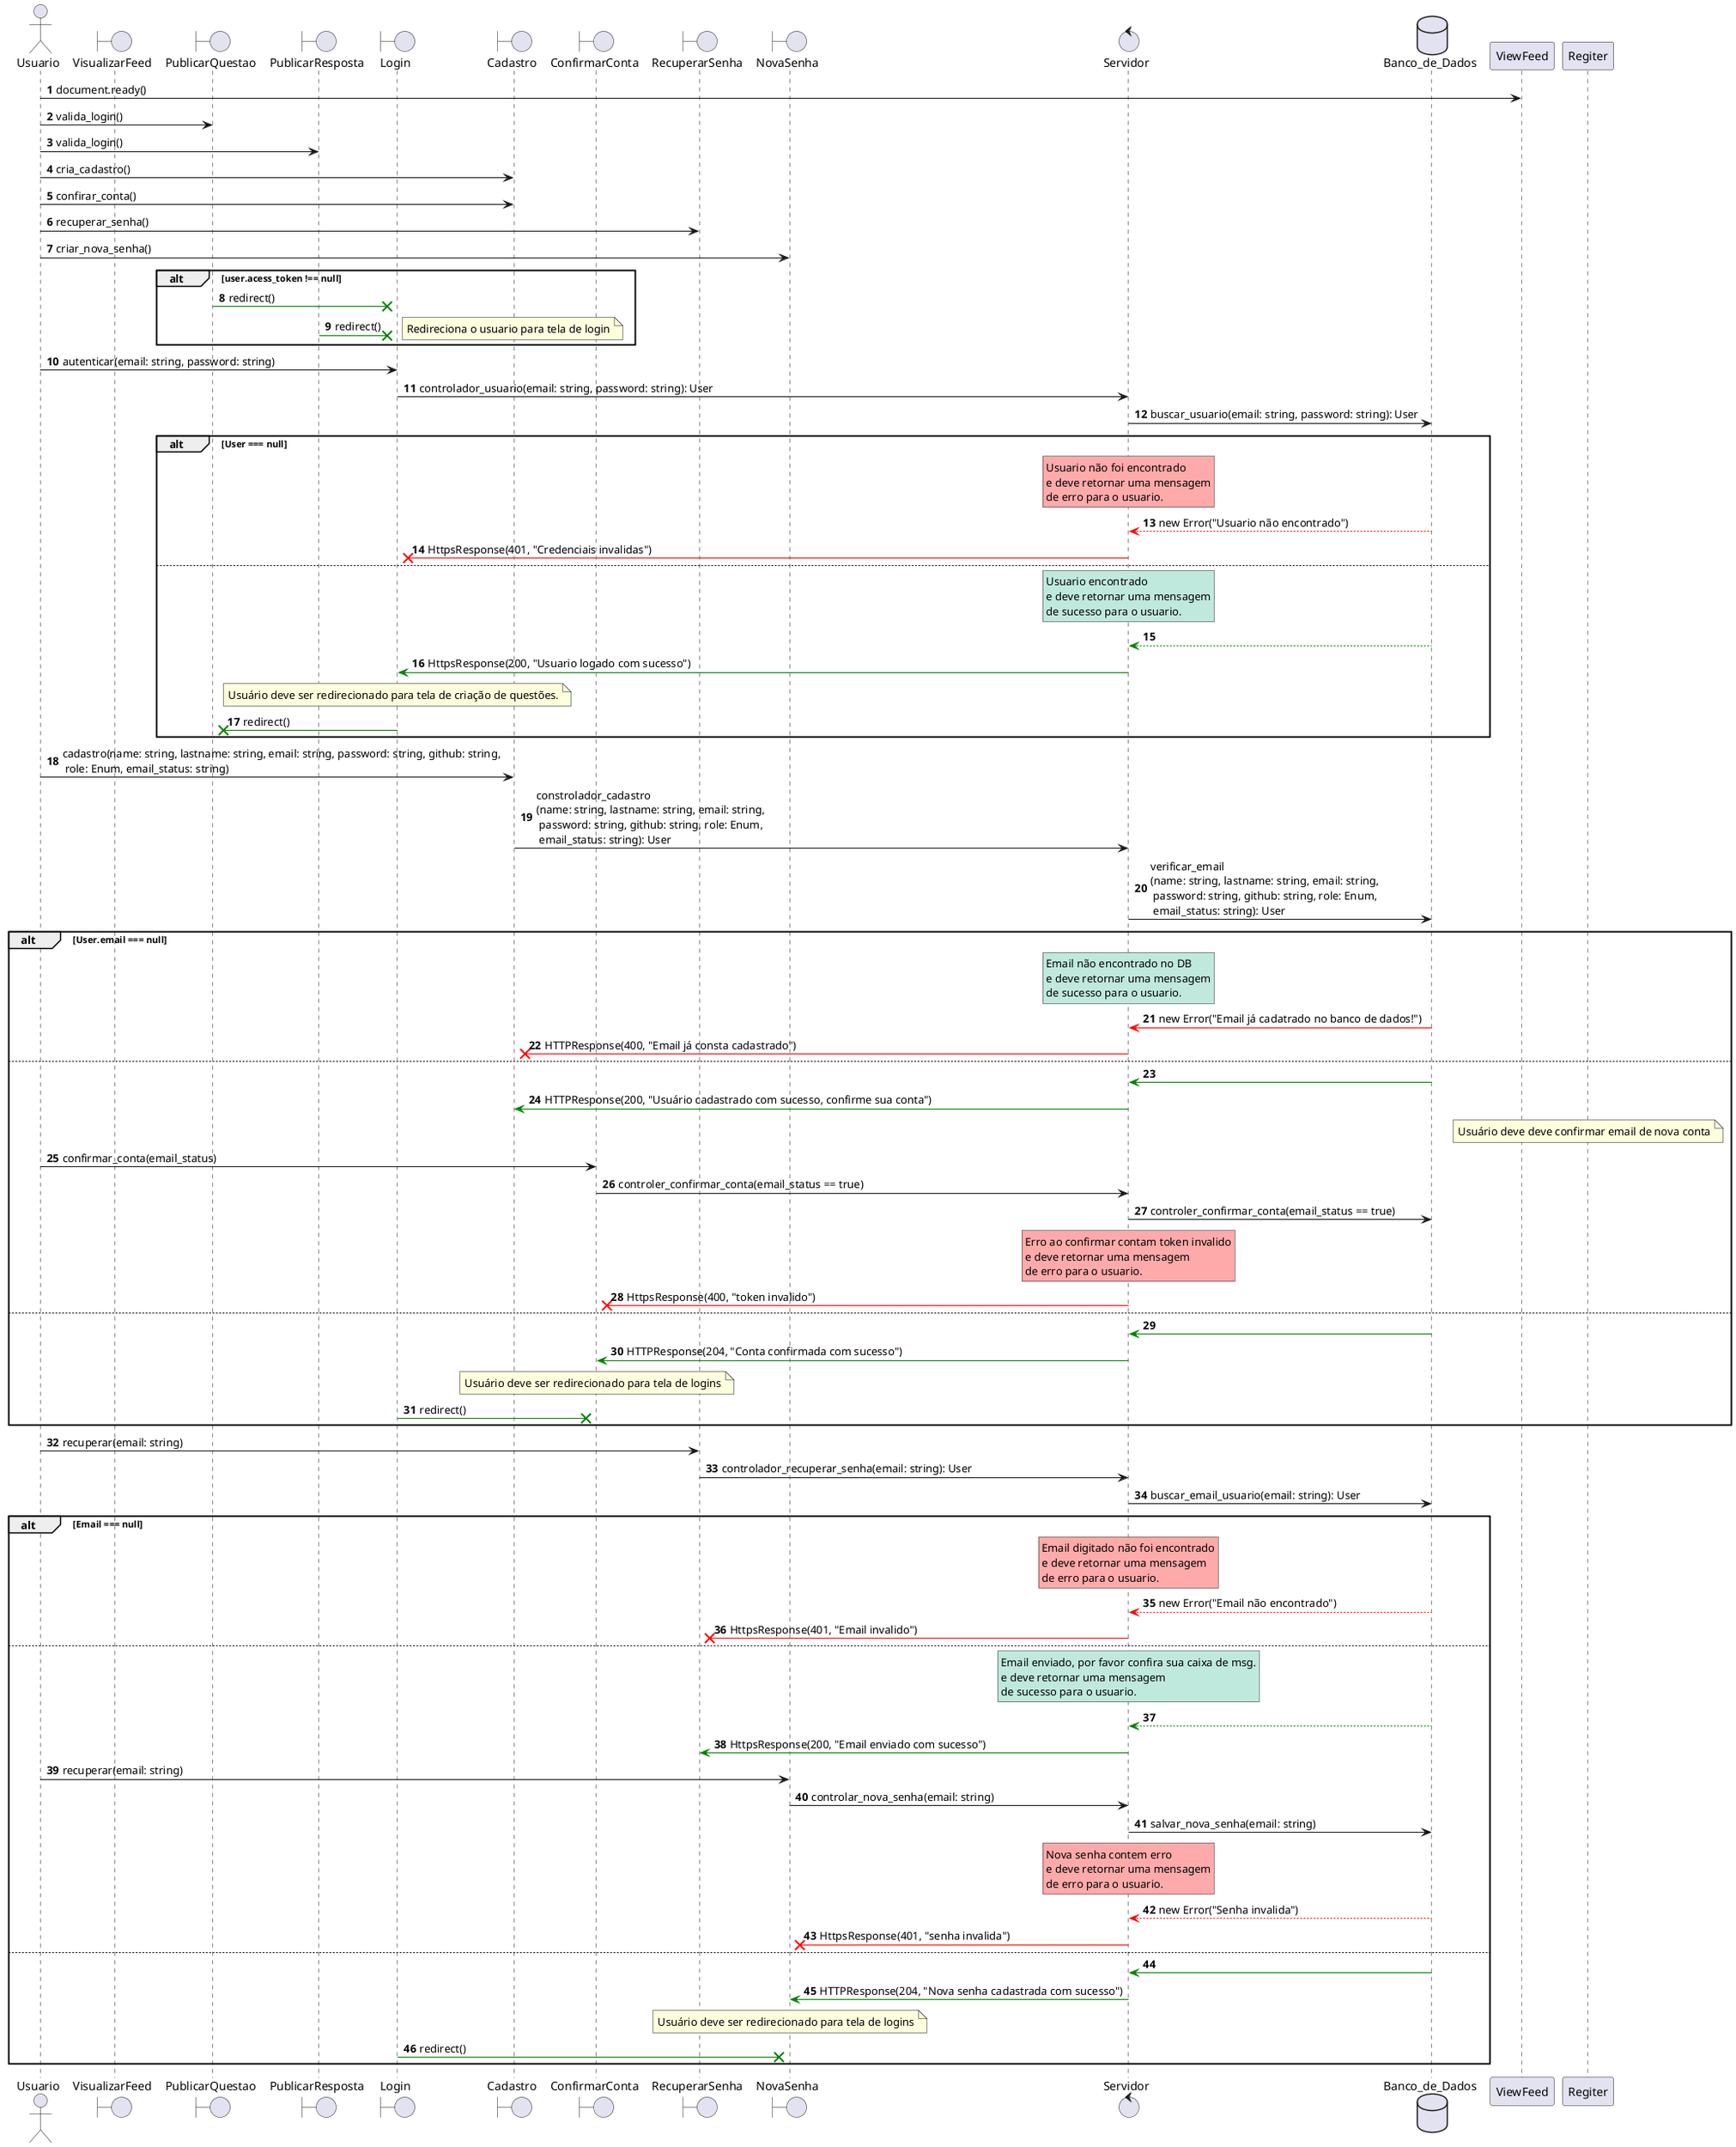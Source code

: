 @startuml
autonumber

actor Usuario as User
boundary VisualizarFeed as viewFeed
boundary PublicarQuestao as PublicQuestion
boundary PublicarResposta as PublicAnswer
boundary Login as Login
boundary Cadastro as Register
boundary ConfirmarConta as ConfirmAccount
boundary RecuperarSenha as RecoveryPassword
boundary NovaSenha as NewPassword
control     Servidor       as System
database    Banco_de_Dados as DB

User -> ViewFeed : document.ready()
User -> PublicQuestion : valida_login()
User -> PublicAnswer: valida_login()
User -> Register : cria_cadastro()
User -> Register : confirar_conta()
User -> RecoveryPassword: recuperar_senha()
User -> NewPassword: criar_nova_senha()

alt user.acess_token !== null
    PublicQuestion -[#green]x Login: redirect()
    PublicAnswer-[#green]x Login: redirect()
    note right: Redireciona o usuario para tela de login
end

User -> Login: autenticar(email: string, password: string)
Login -> System : controlador_usuario(email: string, password: string): User
System -> DB: buscar_usuario(email: string, password: string): User

alt User === null
    rnote over System #FFAAAA: Usuario não foi encontrado\ne deve retornar uma mensagem\nde erro para o usuario.
    DB --[#red]> System: new Error("Usuario não encontrado")
    System -[#red]x Login: HttpsResponse(401, "Credenciais invalidas")
else
    rnote over System #c0e9dd: Usuario encontrado\ne deve retornar uma mensagem\nde sucesso para o usuario.
    DB --[#green]> System:
    System -[#green]> Login: HttpsResponse(200, "Usuario logado com sucesso")
    note over Login: Usuário deve ser redirecionado para tela de criação de questões.
    Login -[#green]x PublicQuestion: redirect()
end

User -> Register: cadastro(name: string, lastname: string, email: string, password: string, github: string,\n role: Enum, email_status: string)

Register -> System: constrolador_cadastro\n(name: string, lastname: string, email: string,\n password: string, github: string, role: Enum,\n email_status: string): User

System -> DB: verificar_email\n(name: string, lastname: string, email: string,\n password: string, github: string, role: Enum,\n email_status: string): User

alt User.email === null
    rnote over System #c0e9dd: Email não encontrado no DB\ne deve retornar uma mensagem\nde sucesso para o usuario.
    DB -[#red]> System: new Error("Email já cadatrado no banco de dados!")
    System -[#red]x Register: HTTPResponse(400, "Email já consta cadastrado")
else
    DB -[#green]> System:
    System -[#green]> Register: HTTPResponse(200, "Usuário cadastrado com sucesso, confirme sua conta")
    note over Regiter: Usuário deve deve confirmar email de nova conta
    User -> ConfirmAccount: confirmar_conta(email_status)
    ConfirmAccount -> System: controler_confirmar_conta(email_status == true)
    System -> DB: controler_confirmar_conta(email_status == true)
    rnote over System #FFAAAA: Erro ao confirmar contam token invalido\ne deve retornar uma mensagem\nde erro para o usuario.
    System -[#red]x ConfirmAccount: HttpsResponse(400, "token invalido")
else
    DB -[#green]> System:
    System -[#green]> ConfirmAccount: HTTPResponse(204, "Conta confirmada com sucesso")
    note over ConfirmAccount: Usuário deve ser redirecionado para tela de logins
    Login -[#green]x ConfirmAccount: redirect()

end


User -> RecoveryPassword: recuperar(email: string)
RecoveryPassword-> System : controlador_recuperar_senha(email: string): User
System -> DB: buscar_email_usuario(email: string): User

alt Email === null
    rnote over System #FFAAAA: Email digitado não foi encontrado\ne deve retornar uma mensagem\nde erro para o usuario.
    DB --[#red]> System: new Error("Email não encontrado")
    System -[#red]x RecoveryPassword: HttpsResponse(401, "Email invalido")
else
    rnote over System #c0e9dd: Email enviado, por favor confira sua caixa de msg.\ne deve retornar uma mensagem\nde sucesso para o usuario.
    DB --[#green]> System:
    System -[#green]> RecoveryPassword: HttpsResponse(200, "Email enviado com sucesso")
    User -> NewPassword: recuperar(email: string)
    NewPassword-> System: controlar_nova_senha(email: string)
    System-> DB: salvar_nova_senha(email: string)
    rnote over System #FFAAAA: Nova senha contem erro\ne deve retornar uma mensagem\nde erro para o usuario.
    DB --[#red]> System: new Error("Senha invalida")
    System -[#red]x NewPassword: HttpsResponse(401, "senha invalida")
else
    DB -[#green]> System:
    System -[#green]> NewPassword: HTTPResponse(204, "Nova senha cadastrada com sucesso")
    note over NewPassword: Usuário deve ser redirecionado para tela de logins
    Login -[#green]x NewPassword: redirect()
end

@endum1
